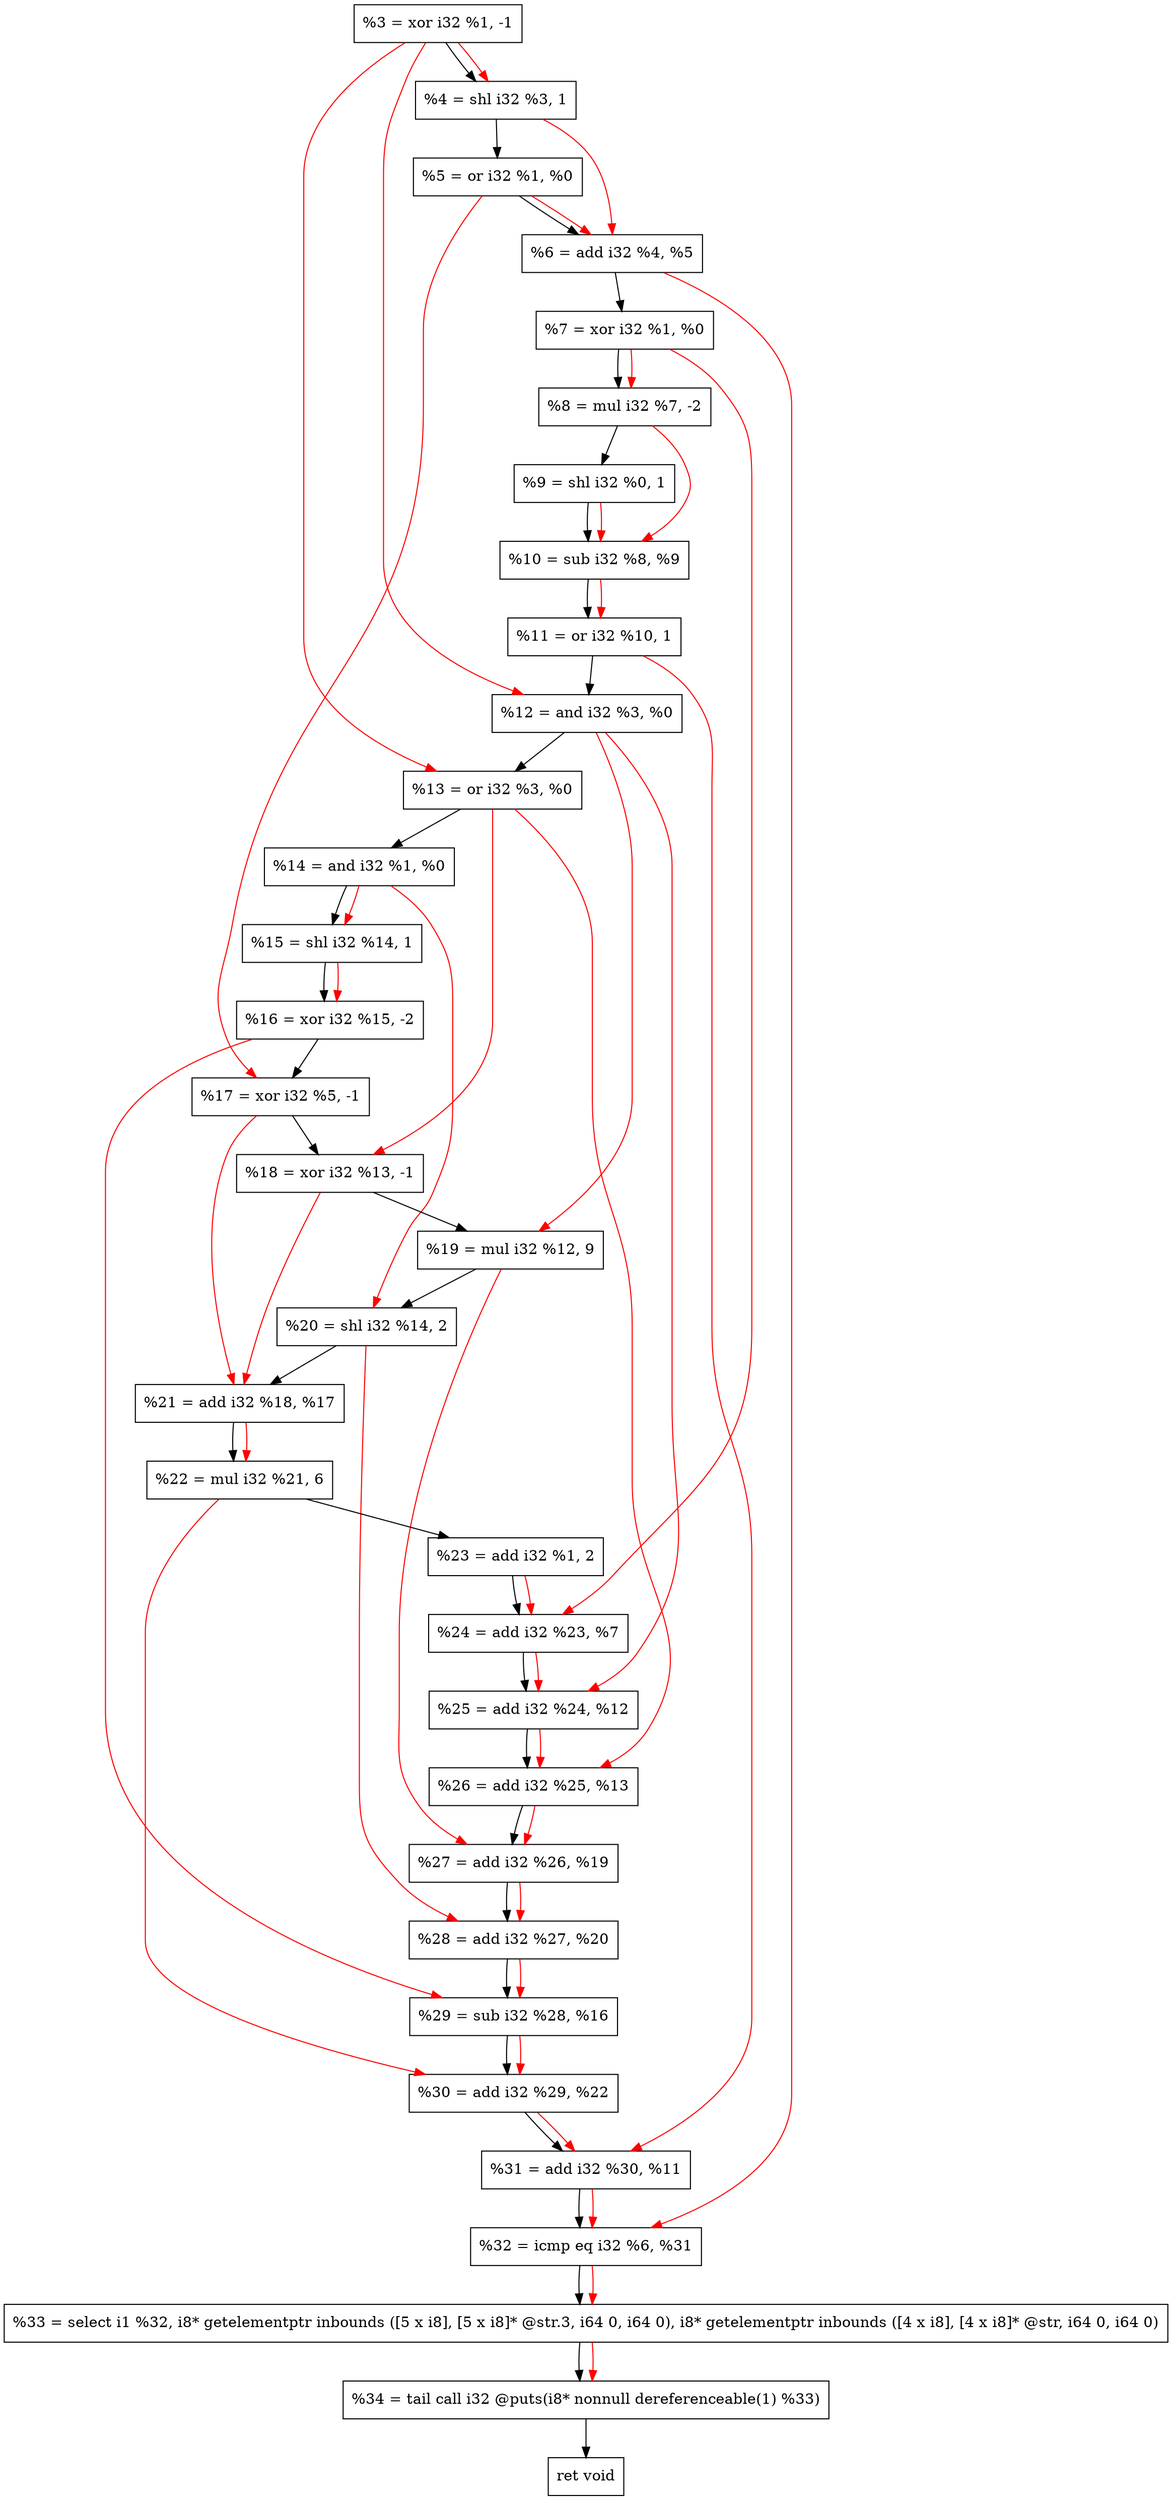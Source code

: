 digraph "DFG for'crackme' function" {
	Node0x1379ca0[shape=record, label="  %3 = xor i32 %1, -1"];
	Node0x1379d40[shape=record, label="  %4 = shl i32 %3, 1"];
	Node0x1379e00[shape=record, label="  %5 = or i32 %1, %0"];
	Node0x1379e70[shape=record, label="  %6 = add i32 %4, %5"];
	Node0x1379ee0[shape=record, label="  %7 = xor i32 %1, %0"];
	Node0x1379f50[shape=record, label="  %8 = mul i32 %7, -2"];
	Node0x1379fc0[shape=record, label="  %9 = shl i32 %0, 1"];
	Node0x137a030[shape=record, label="  %10 = sub i32 %8, %9"];
	Node0x137a0a0[shape=record, label="  %11 = or i32 %10, 1"];
	Node0x137a110[shape=record, label="  %12 = and i32 %3, %0"];
	Node0x137a180[shape=record, label="  %13 = or i32 %3, %0"];
	Node0x137a1f0[shape=record, label="  %14 = and i32 %1, %0"];
	Node0x137a260[shape=record, label="  %15 = shl i32 %14, 1"];
	Node0x137a2d0[shape=record, label="  %16 = xor i32 %15, -2"];
	Node0x137a340[shape=record, label="  %17 = xor i32 %5, -1"];
	Node0x137a3b0[shape=record, label="  %18 = xor i32 %13, -1"];
	Node0x137a450[shape=record, label="  %19 = mul i32 %12, 9"];
	Node0x137a4f0[shape=record, label="  %20 = shl i32 %14, 2"];
	Node0x137a560[shape=record, label="  %21 = add i32 %18, %17"];
	Node0x137a600[shape=record, label="  %22 = mul i32 %21, 6"];
	Node0x137a670[shape=record, label="  %23 = add i32 %1, 2"];
	Node0x137a6e0[shape=record, label="  %24 = add i32 %23, %7"];
	Node0x137a750[shape=record, label="  %25 = add i32 %24, %12"];
	Node0x137a7c0[shape=record, label="  %26 = add i32 %25, %13"];
	Node0x137a830[shape=record, label="  %27 = add i32 %26, %19"];
	Node0x137a8a0[shape=record, label="  %28 = add i32 %27, %20"];
	Node0x137a910[shape=record, label="  %29 = sub i32 %28, %16"];
	Node0x137a980[shape=record, label="  %30 = add i32 %29, %22"];
	Node0x137a9f0[shape=record, label="  %31 = add i32 %30, %11"];
	Node0x137aa60[shape=record, label="  %32 = icmp eq i32 %6, %31"];
	Node0x131a268[shape=record, label="  %33 = select i1 %32, i8* getelementptr inbounds ([5 x i8], [5 x i8]* @str.3, i64 0, i64 0), i8* getelementptr inbounds ([4 x i8], [4 x i8]* @str, i64 0, i64 0)"];
	Node0x137b110[shape=record, label="  %34 = tail call i32 @puts(i8* nonnull dereferenceable(1) %33)"];
	Node0x137b160[shape=record, label="  ret void"];
	Node0x1379ca0 -> Node0x1379d40;
	Node0x1379d40 -> Node0x1379e00;
	Node0x1379e00 -> Node0x1379e70;
	Node0x1379e70 -> Node0x1379ee0;
	Node0x1379ee0 -> Node0x1379f50;
	Node0x1379f50 -> Node0x1379fc0;
	Node0x1379fc0 -> Node0x137a030;
	Node0x137a030 -> Node0x137a0a0;
	Node0x137a0a0 -> Node0x137a110;
	Node0x137a110 -> Node0x137a180;
	Node0x137a180 -> Node0x137a1f0;
	Node0x137a1f0 -> Node0x137a260;
	Node0x137a260 -> Node0x137a2d0;
	Node0x137a2d0 -> Node0x137a340;
	Node0x137a340 -> Node0x137a3b0;
	Node0x137a3b0 -> Node0x137a450;
	Node0x137a450 -> Node0x137a4f0;
	Node0x137a4f0 -> Node0x137a560;
	Node0x137a560 -> Node0x137a600;
	Node0x137a600 -> Node0x137a670;
	Node0x137a670 -> Node0x137a6e0;
	Node0x137a6e0 -> Node0x137a750;
	Node0x137a750 -> Node0x137a7c0;
	Node0x137a7c0 -> Node0x137a830;
	Node0x137a830 -> Node0x137a8a0;
	Node0x137a8a0 -> Node0x137a910;
	Node0x137a910 -> Node0x137a980;
	Node0x137a980 -> Node0x137a9f0;
	Node0x137a9f0 -> Node0x137aa60;
	Node0x137aa60 -> Node0x131a268;
	Node0x131a268 -> Node0x137b110;
	Node0x137b110 -> Node0x137b160;
edge [color=red]
	Node0x1379ca0 -> Node0x1379d40;
	Node0x1379d40 -> Node0x1379e70;
	Node0x1379e00 -> Node0x1379e70;
	Node0x1379ee0 -> Node0x1379f50;
	Node0x1379f50 -> Node0x137a030;
	Node0x1379fc0 -> Node0x137a030;
	Node0x137a030 -> Node0x137a0a0;
	Node0x1379ca0 -> Node0x137a110;
	Node0x1379ca0 -> Node0x137a180;
	Node0x137a1f0 -> Node0x137a260;
	Node0x137a260 -> Node0x137a2d0;
	Node0x1379e00 -> Node0x137a340;
	Node0x137a180 -> Node0x137a3b0;
	Node0x137a110 -> Node0x137a450;
	Node0x137a1f0 -> Node0x137a4f0;
	Node0x137a3b0 -> Node0x137a560;
	Node0x137a340 -> Node0x137a560;
	Node0x137a560 -> Node0x137a600;
	Node0x137a670 -> Node0x137a6e0;
	Node0x1379ee0 -> Node0x137a6e0;
	Node0x137a6e0 -> Node0x137a750;
	Node0x137a110 -> Node0x137a750;
	Node0x137a750 -> Node0x137a7c0;
	Node0x137a180 -> Node0x137a7c0;
	Node0x137a7c0 -> Node0x137a830;
	Node0x137a450 -> Node0x137a830;
	Node0x137a830 -> Node0x137a8a0;
	Node0x137a4f0 -> Node0x137a8a0;
	Node0x137a8a0 -> Node0x137a910;
	Node0x137a2d0 -> Node0x137a910;
	Node0x137a910 -> Node0x137a980;
	Node0x137a600 -> Node0x137a980;
	Node0x137a980 -> Node0x137a9f0;
	Node0x137a0a0 -> Node0x137a9f0;
	Node0x1379e70 -> Node0x137aa60;
	Node0x137a9f0 -> Node0x137aa60;
	Node0x137aa60 -> Node0x131a268;
	Node0x131a268 -> Node0x137b110;
}
